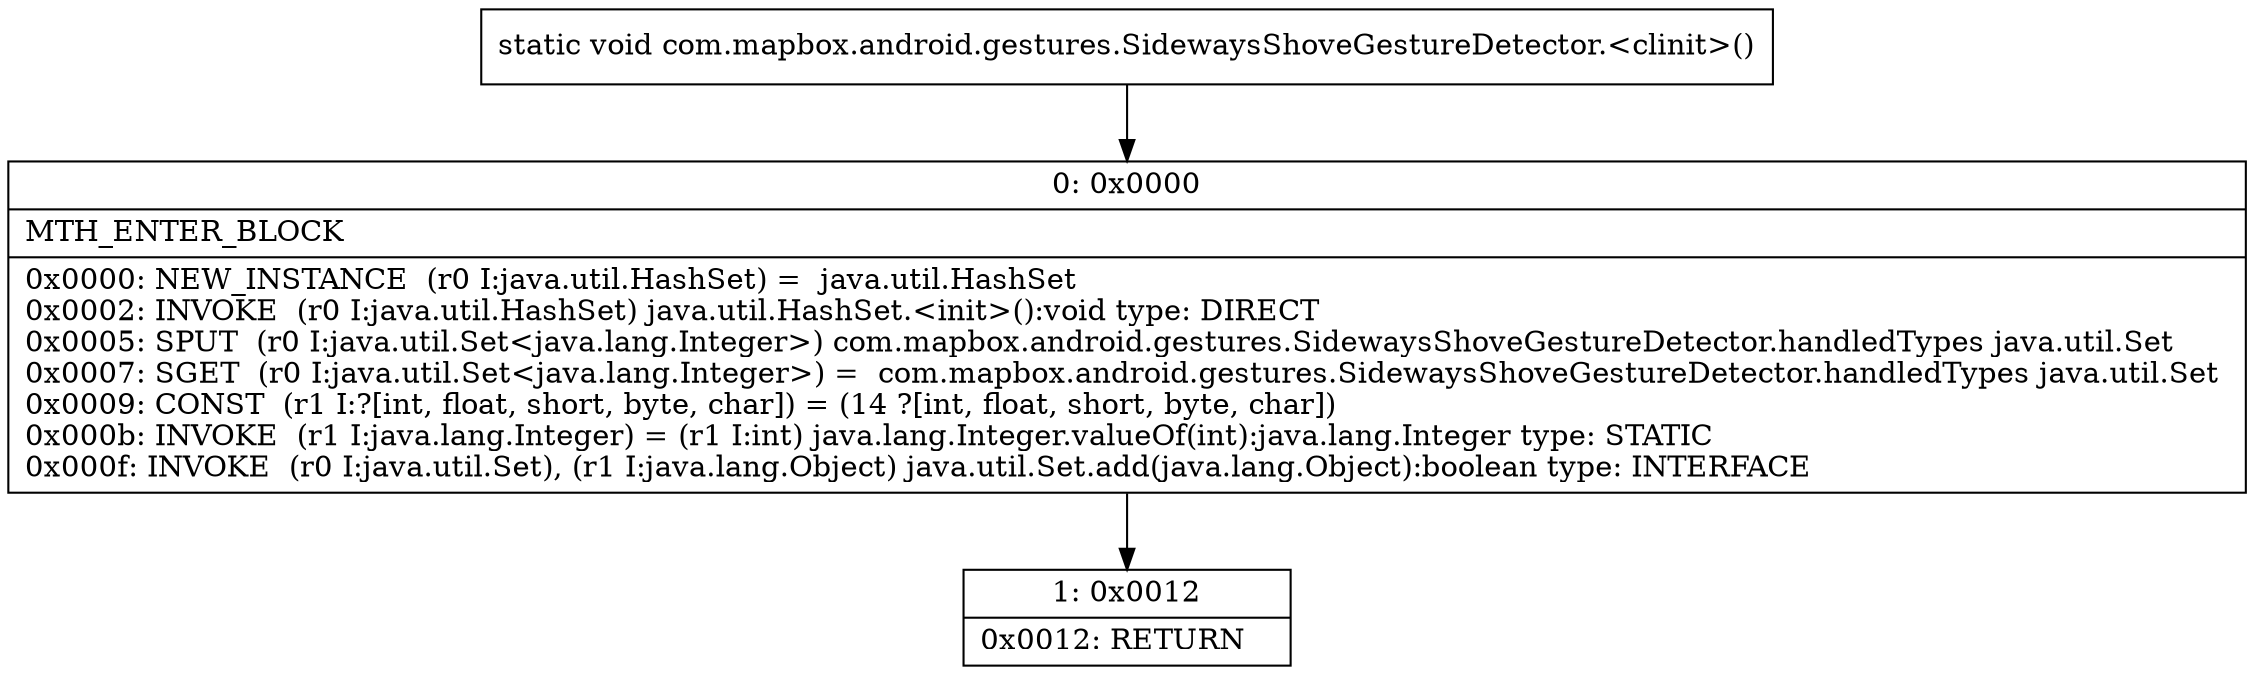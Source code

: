 digraph "CFG forcom.mapbox.android.gestures.SidewaysShoveGestureDetector.\<clinit\>()V" {
Node_0 [shape=record,label="{0\:\ 0x0000|MTH_ENTER_BLOCK\l|0x0000: NEW_INSTANCE  (r0 I:java.util.HashSet) =  java.util.HashSet \l0x0002: INVOKE  (r0 I:java.util.HashSet) java.util.HashSet.\<init\>():void type: DIRECT \l0x0005: SPUT  (r0 I:java.util.Set\<java.lang.Integer\>) com.mapbox.android.gestures.SidewaysShoveGestureDetector.handledTypes java.util.Set \l0x0007: SGET  (r0 I:java.util.Set\<java.lang.Integer\>) =  com.mapbox.android.gestures.SidewaysShoveGestureDetector.handledTypes java.util.Set \l0x0009: CONST  (r1 I:?[int, float, short, byte, char]) = (14 ?[int, float, short, byte, char]) \l0x000b: INVOKE  (r1 I:java.lang.Integer) = (r1 I:int) java.lang.Integer.valueOf(int):java.lang.Integer type: STATIC \l0x000f: INVOKE  (r0 I:java.util.Set), (r1 I:java.lang.Object) java.util.Set.add(java.lang.Object):boolean type: INTERFACE \l}"];
Node_1 [shape=record,label="{1\:\ 0x0012|0x0012: RETURN   \l}"];
MethodNode[shape=record,label="{static void com.mapbox.android.gestures.SidewaysShoveGestureDetector.\<clinit\>() }"];
MethodNode -> Node_0;
Node_0 -> Node_1;
}

